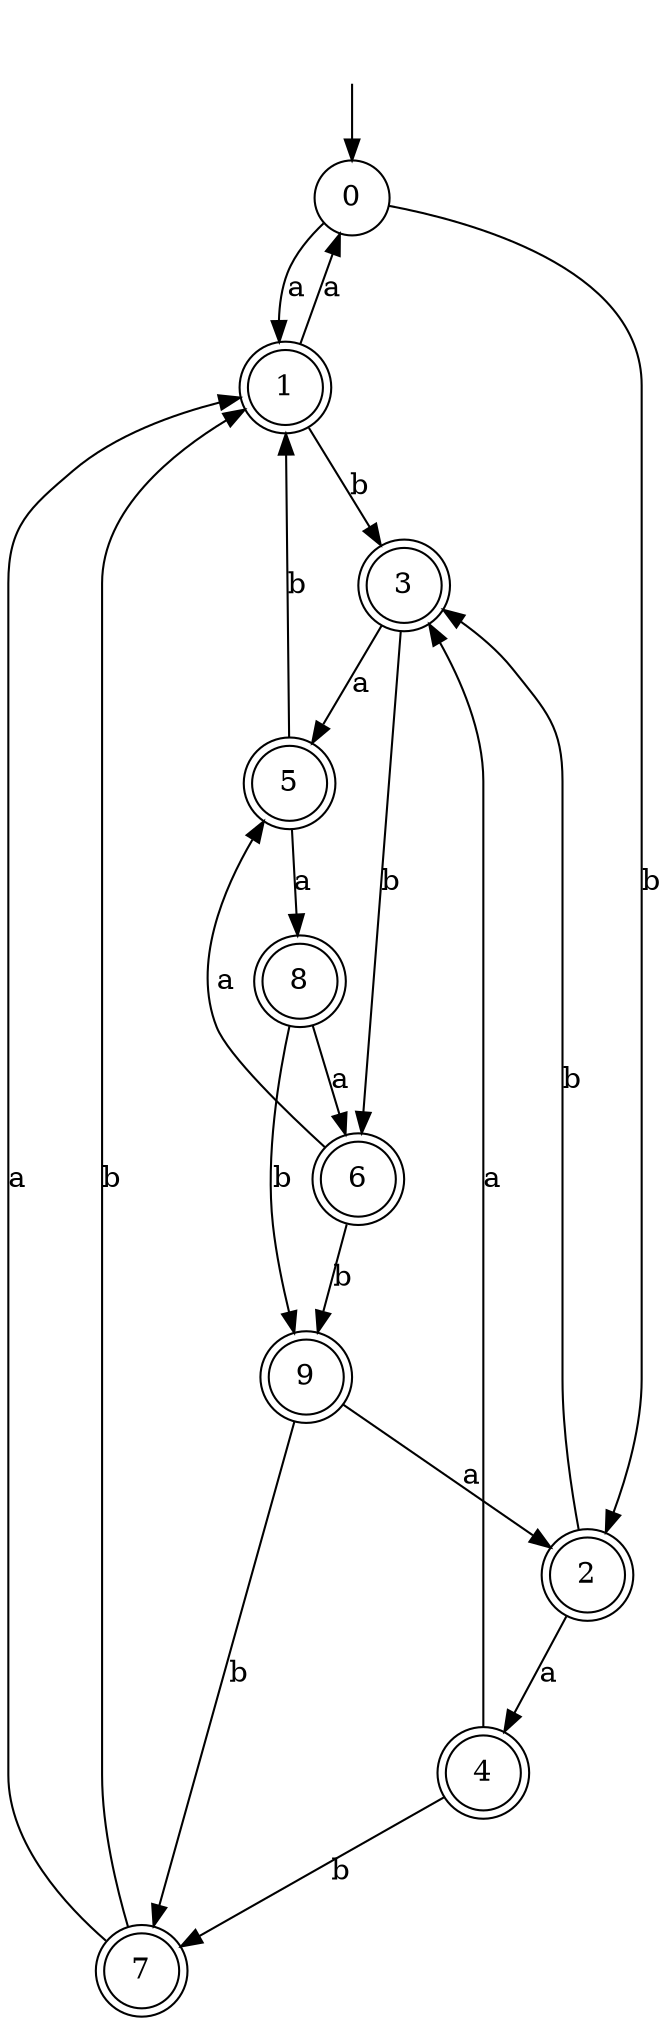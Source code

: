 digraph RandomDFA {
  __start0 [label="", shape=none];
  __start0 -> 0 [label=""];
  0 [shape=circle]
  0 -> 1 [label="a"]
  0 -> 2 [label="b"]
  1 [shape=doublecircle]
  1 -> 0 [label="a"]
  1 -> 3 [label="b"]
  2 [shape=doublecircle]
  2 -> 4 [label="a"]
  2 -> 3 [label="b"]
  3 [shape=doublecircle]
  3 -> 5 [label="a"]
  3 -> 6 [label="b"]
  4 [shape=doublecircle]
  4 -> 3 [label="a"]
  4 -> 7 [label="b"]
  5 [shape=doublecircle]
  5 -> 8 [label="a"]
  5 -> 1 [label="b"]
  6 [shape=doublecircle]
  6 -> 5 [label="a"]
  6 -> 9 [label="b"]
  7 [shape=doublecircle]
  7 -> 1 [label="a"]
  7 -> 1 [label="b"]
  8 [shape=doublecircle]
  8 -> 6 [label="a"]
  8 -> 9 [label="b"]
  9 [shape=doublecircle]
  9 -> 2 [label="a"]
  9 -> 7 [label="b"]
}
